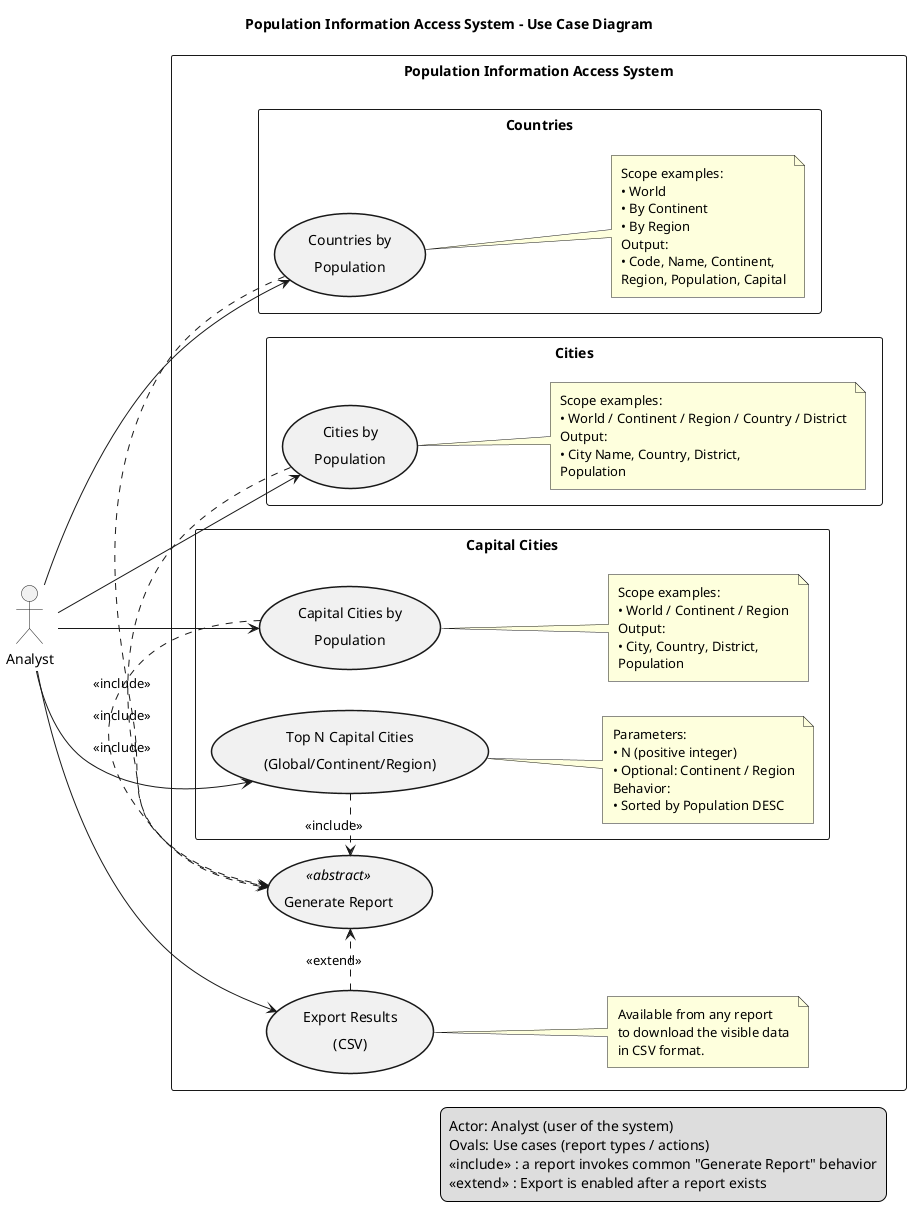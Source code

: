 @startuml
' ============================================================
' Population Information Access System – Use Case Diagram
' Fully commented script for clarity and marking
' ============================================================

' ---------- Layout / look ----------
title Population Information Access System – Use Case Diagram
left to right direction
skinparam shadowing false
skinparam packageStyle rectangle
skinparam usecase {
BorderThickness 1.5
RoundCorner 20
' Keep labels readable and wrapped
FontSize 14
}
' (Optional) tighten spacing so groups fit nicely
skinparam Padding 4

' ---------- Primary actor ----------
actor "Analyst" as Analyst
' The Analyst is the only external actor interacting with the system.

' ---------- System boundary (the app you’re building) ----------
rectangle "Population Information Access System" as System {

' --- A small “generic” use case to show common behavior (optional but helpful) ---
' Think of this as the common entry point that each concrete report triggers internally.
usecase "Generate Report" as UC0 <<abstract>>

' ---------------- Countries reports ----------------
package "Countries" as Countries {
usecase "Countries by\nPopulation" as UC_COUNTRIES
' Example inputs: scope = World/Continent/Region, order = DESC
note right of UC_COUNTRIES
Scope examples:
• World
• By Continent
• By Region
Output:
• Code, Name, Continent,
Region, Population, Capital
end note
}

' ---------------- Cities reports ----------------
package "Cities" as Cities {
usecase "Cities by\nPopulation" as UC_CITIES
note right of UC_CITIES
Scope examples:
• World / Continent / Region / Country / District
Output:
• City Name, Country, District,
Population
end note
}

' ---------------- Capital cities reports ----------------
package "Capital Cities" as Capitals {
usecase "Capital Cities by\nPopulation" as UC_CAPITALS
usecase "Top N Capital Cities\n(Global/Continent/Region)" as UC_TOPN_CAPITALS
note right of UC_CAPITALS
Scope examples:
• World / Continent / Region
Output:
• City, Country, District,
Population
end note
note right of UC_TOPN_CAPITALS
Parameters:
• N (positive integer)
• Optional: Continent / Region
Behavior:
• Sorted by Population DESC
end note
}

' ---------------- Utility / cross-cutting ----------------
usecase "Export Results\n(CSV)" as UC_EXPORT
note right of UC_EXPORT
Available from any report
to download the visible data
in CSV format.
end note

' ---------- Minimal relationships to keep diagram clear ----------
' Analyst can trigger each concrete report and export.
Analyst --> UC_COUNTRIES
Analyst --> UC_CITIES
Analyst --> UC_CAPITALS
Analyst --> UC_TOPN_CAPITALS
Analyst --> UC_EXPORT

' Concrete reports internally use the generic "Generate Report" behavior.
UC_COUNTRIES .> UC0 : <<include>>
UC_CITIES .> UC0 : <<include>>
UC_CAPITALS .> UC0 : <<include>>
UC_TOPN_CAPITALS .> UC0 : <<include>>

' Export is available once a report exists (optional extends relation keeps lines minimal).
UC_EXPORT .> UC0 : <<extend>>
}

' ---------- Legend (helps during viva/presentation) ----------
legend right
Actor: Analyst (user of the system)
Ovals: Use cases (report types / actions)
<<include>> : a report invokes common "Generate Report" behavior
<<extend>> : Export is enabled after a report exists
end legend

@enduml